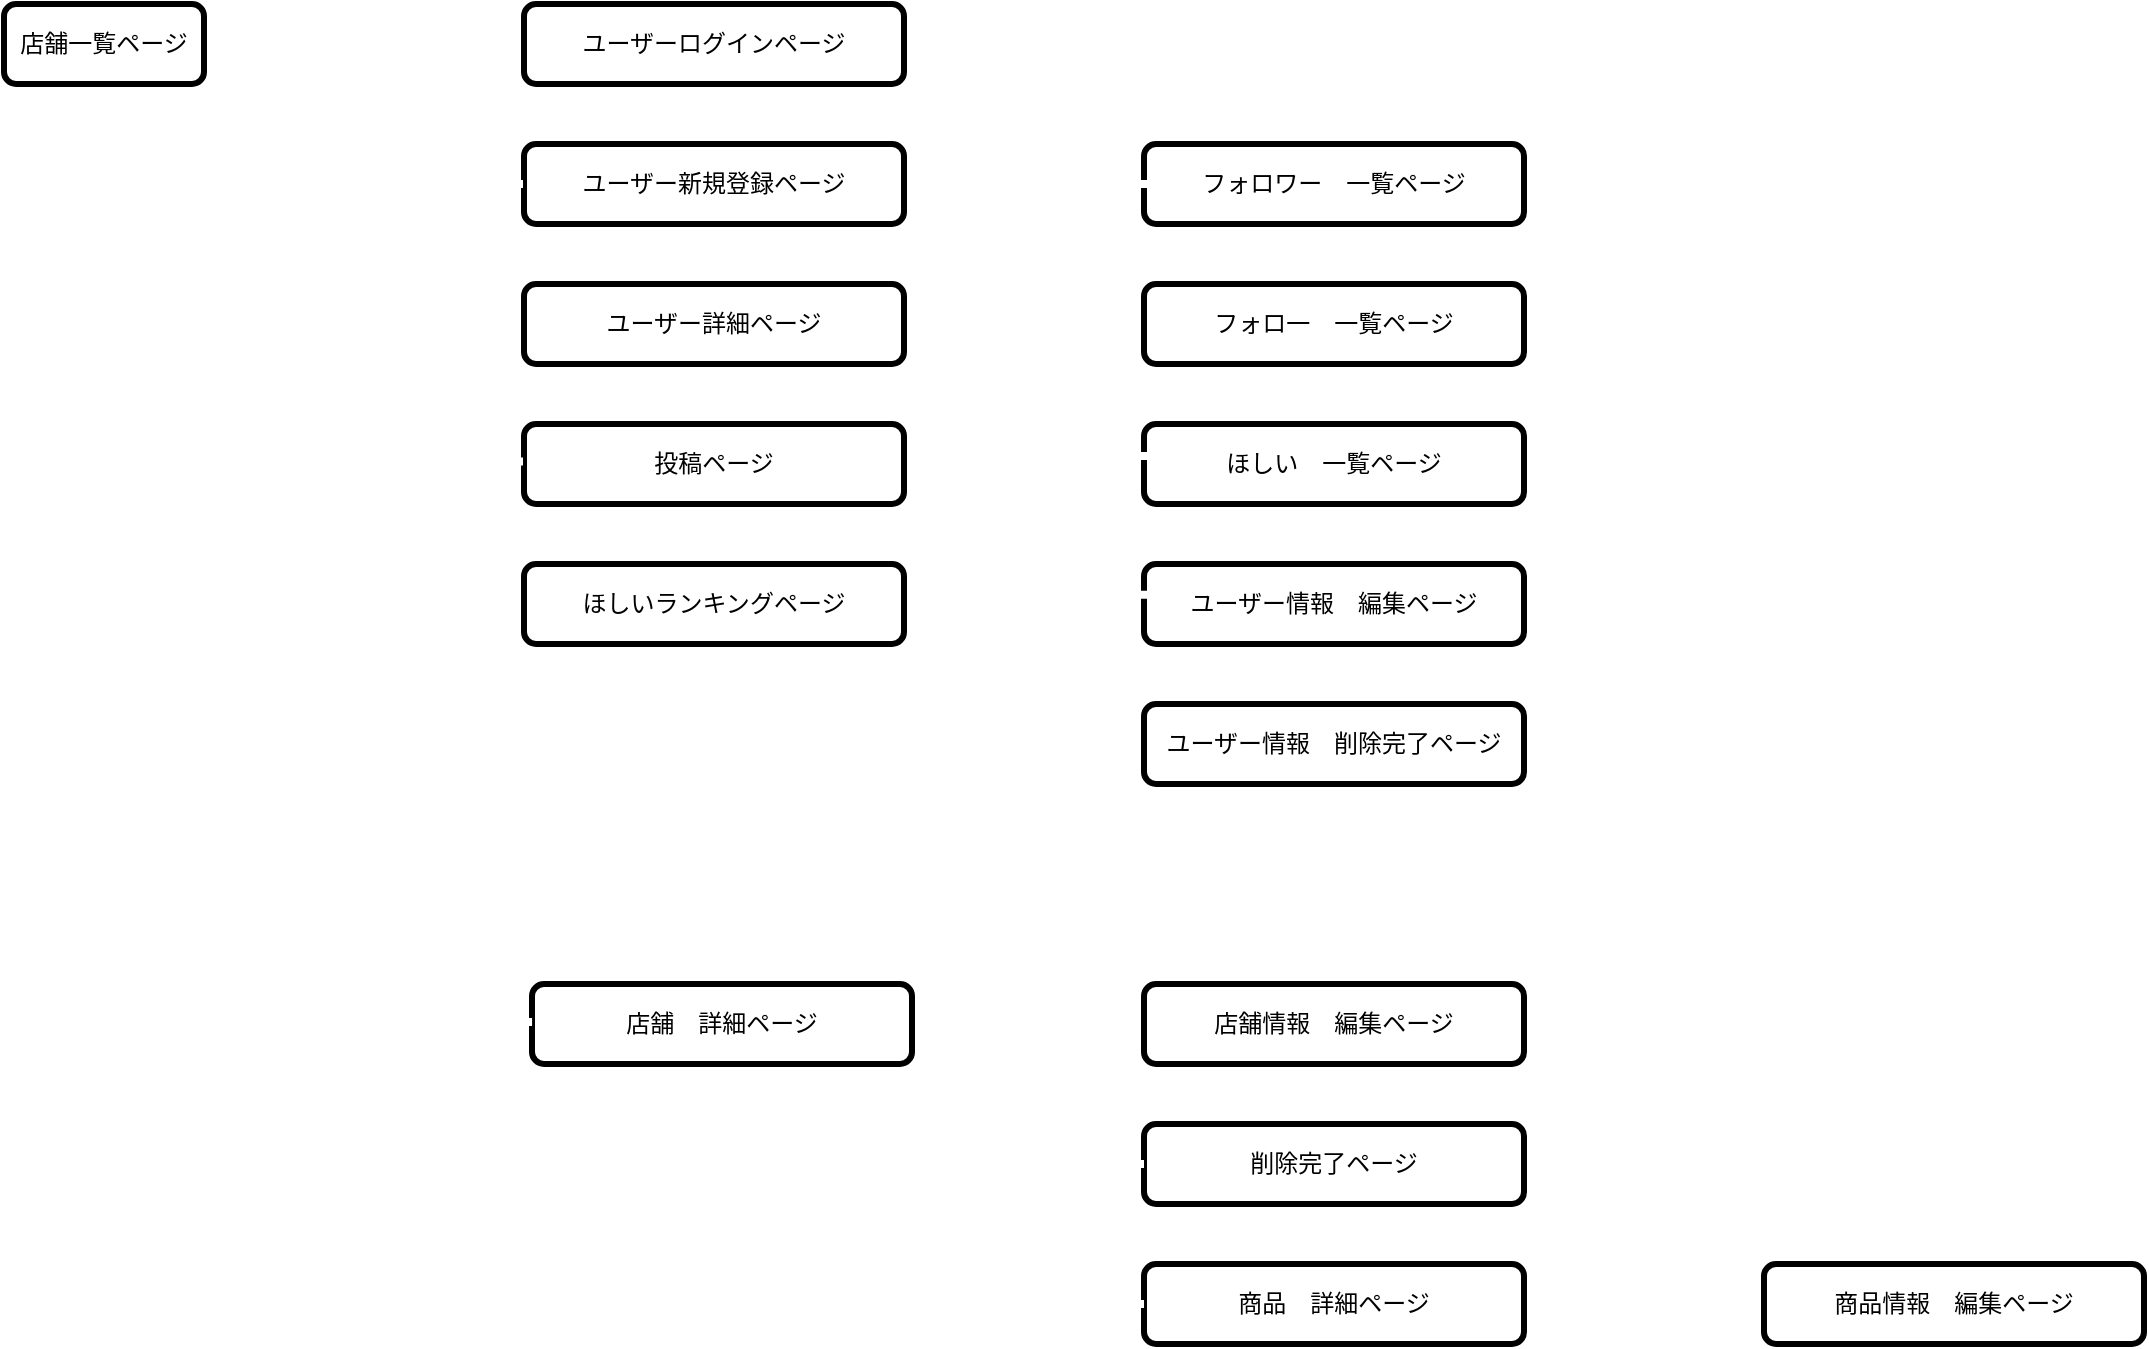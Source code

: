 <mxfile>
    <diagram id="8VJfnn8uMmHbqZ1KrH1m" name="ページ1">
        <mxGraphModel dx="1103" dy="730" grid="1" gridSize="10" guides="1" tooltips="1" connect="1" arrows="1" fold="1" page="1" pageScale="1" pageWidth="1654" pageHeight="1169" math="0" shadow="0">
            <root>
                <mxCell id="0"/>
                <mxCell id="1" parent="0"/>
                <mxCell id="4" style="edgeStyle=none;html=1;exitX=1;exitY=0.5;exitDx=0;exitDy=0;entryX=0;entryY=0.5;entryDx=0;entryDy=0;endArrow=none;endFill=0;strokeWidth=4;strokeColor=#FFFFFF;" parent="1" source="2" target="3" edge="1">
                    <mxGeometry relative="1" as="geometry"/>
                </mxCell>
                <mxCell id="2" value="店舗一覧ページ" style="whiteSpace=wrap;html=1;align=center;rounded=1;strokeWidth=3;" parent="1" vertex="1">
                    <mxGeometry x="160" y="240" width="100" height="40" as="geometry"/>
                </mxCell>
                <mxCell id="3" value="ユーザーログインページ" style="whiteSpace=wrap;html=1;align=center;rounded=1;strokeWidth=3;" parent="1" vertex="1">
                    <mxGeometry x="420" y="240" width="190" height="40" as="geometry"/>
                </mxCell>
                <mxCell id="7" style="edgeStyle=none;html=1;exitX=1;exitY=0.5;exitDx=0;exitDy=0;entryX=0;entryY=0.5;entryDx=0;entryDy=0;endArrow=none;endFill=0;fontStyle=1;strokeWidth=4;strokeColor=#FFFFFF;" parent="1" target="6" edge="1">
                    <mxGeometry relative="1" as="geometry">
                        <mxPoint x="610" y="400" as="sourcePoint"/>
                    </mxGeometry>
                </mxCell>
                <mxCell id="5" value="ユーザー新規登録ページ" style="whiteSpace=wrap;html=1;align=center;rounded=1;strokeWidth=3;" parent="1" vertex="1">
                    <mxGeometry x="420" y="310" width="190" height="40" as="geometry"/>
                </mxCell>
                <mxCell id="6" value="フォロ一　一覧ページ" style="whiteSpace=wrap;html=1;align=center;rounded=1;strokeWidth=3;" parent="1" vertex="1">
                    <mxGeometry x="730" y="380" width="190" height="40" as="geometry"/>
                </mxCell>
                <mxCell id="8" value="フォロワー　一覧ページ" style="whiteSpace=wrap;html=1;align=center;rounded=1;strokeWidth=3;" parent="1" vertex="1">
                    <mxGeometry x="730" y="310" width="190" height="40" as="geometry"/>
                </mxCell>
                <mxCell id="9" value="" style="shape=partialRectangle;whiteSpace=wrap;html=1;bottom=1;right=1;left=1;top=0;fillColor=none;routingCenterX=-0.5;rounded=1;rotation=90;strokeWidth=4;strokeColor=#FFFFFF;" parent="1" vertex="1">
                    <mxGeometry x="632.5" y="367.5" width="135" height="60" as="geometry"/>
                </mxCell>
                <mxCell id="10" value="ほしい　一覧ページ" style="whiteSpace=wrap;html=1;align=center;rounded=1;strokeWidth=3;" parent="1" vertex="1">
                    <mxGeometry x="730" y="450" width="190" height="40" as="geometry"/>
                </mxCell>
                <mxCell id="12" value="ユーザー情報　編集ページ" style="whiteSpace=wrap;html=1;align=center;rounded=1;strokeWidth=3;" parent="1" vertex="1">
                    <mxGeometry x="730" y="520" width="190" height="40" as="geometry"/>
                </mxCell>
                <mxCell id="19" style="edgeStyle=elbowEdgeStyle;html=1;exitX=1;exitY=1;exitDx=0;exitDy=0;endArrow=none;endFill=0;entryX=0;entryY=0.5;entryDx=0;entryDy=0;rounded=0;strokeWidth=4;strokeColor=#FFFFFF;" parent="1" source="13" target="17" edge="1">
                    <mxGeometry relative="1" as="geometry">
                        <mxPoint x="669.667" y="610" as="targetPoint"/>
                        <Array as="points">
                            <mxPoint x="670" y="590"/>
                        </Array>
                    </mxGeometry>
                </mxCell>
                <mxCell id="13" value="" style="shape=partialRectangle;whiteSpace=wrap;html=1;bottom=1;right=1;left=1;top=0;fillColor=none;routingCenterX=-0.5;rounded=1;rotation=90;strokeWidth=4;strokeColor=#FFFFFF;" parent="1" vertex="1">
                    <mxGeometry x="665.32" y="470.69" width="69.37" height="60" as="geometry"/>
                </mxCell>
                <mxCell id="14" value="" style="shape=partialRectangle;whiteSpace=wrap;html=1;bottom=0;right=0;fillColor=none;rounded=1;rotation=-90;strokeWidth=4;strokeColor=#FFFFFF;" parent="1" vertex="1">
                    <mxGeometry x="338.75" y="251.25" width="70" height="87.5" as="geometry"/>
                </mxCell>
                <mxCell id="15" value="" style="shape=partialRectangle;whiteSpace=wrap;html=1;bottom=0;right=0;fillColor=none;rounded=1;rotation=-90;strokeWidth=4;strokeColor=#FFFFFF;" parent="1" vertex="1">
                    <mxGeometry x="338.75" y="320" width="70" height="87.5" as="geometry"/>
                </mxCell>
                <mxCell id="16" value="ユーザー詳細ページ" style="whiteSpace=wrap;html=1;align=center;rounded=1;strokeWidth=3;" parent="1" vertex="1">
                    <mxGeometry x="420" y="380" width="190" height="40" as="geometry"/>
                </mxCell>
                <mxCell id="17" value="ユーザー情報　削除完了ページ" style="whiteSpace=wrap;html=1;align=center;rounded=1;strokeWidth=3;" parent="1" vertex="1">
                    <mxGeometry x="730" y="590" width="190" height="40" as="geometry"/>
                </mxCell>
                <mxCell id="21" value="投稿ページ" style="whiteSpace=wrap;html=1;align=center;rounded=1;strokeWidth=3;" parent="1" vertex="1">
                    <mxGeometry x="420" y="450" width="190" height="40" as="geometry"/>
                </mxCell>
                <mxCell id="22" value="" style="shape=partialRectangle;whiteSpace=wrap;html=1;bottom=0;right=0;fillColor=none;rounded=1;rotation=-90;strokeWidth=4;strokeColor=#FFFFFF;" parent="1" vertex="1">
                    <mxGeometry x="338.75" y="390" width="70" height="87.5" as="geometry"/>
                </mxCell>
                <mxCell id="29" style="edgeStyle=orthogonalEdgeStyle;rounded=0;html=1;exitX=1;exitY=0.5;exitDx=0;exitDy=0;entryX=0;entryY=0.5;entryDx=0;entryDy=0;endArrow=none;endFill=0;strokeWidth=4;strokeColor=#FFFFFF;" parent="1" source="23" target="25" edge="1">
                    <mxGeometry relative="1" as="geometry"/>
                </mxCell>
                <mxCell id="23" value="店舗　詳細ページ" style="whiteSpace=wrap;html=1;align=center;rounded=1;strokeWidth=3;" parent="1" vertex="1">
                    <mxGeometry x="424" y="730" width="190" height="40" as="geometry"/>
                </mxCell>
                <mxCell id="24" value="" style="shape=partialRectangle;whiteSpace=wrap;html=1;bottom=0;right=0;fillColor=none;rounded=1;rotation=-90;strokeWidth=4;strokeColor=#FFFFFF;" parent="1" vertex="1">
                    <mxGeometry x="336.17" y="459.54" width="75.17" height="87.5" as="geometry"/>
                </mxCell>
                <mxCell id="25" value="店舗情報　編集ページ" style="whiteSpace=wrap;html=1;align=center;rounded=1;strokeWidth=3;" parent="1" vertex="1">
                    <mxGeometry x="730" y="730" width="190" height="40" as="geometry"/>
                </mxCell>
                <mxCell id="26" value="削除完了ページ" style="whiteSpace=wrap;html=1;align=center;rounded=1;strokeWidth=3;" parent="1" vertex="1">
                    <mxGeometry x="730" y="800" width="190" height="40" as="geometry"/>
                </mxCell>
                <mxCell id="34" style="edgeStyle=orthogonalEdgeStyle;rounded=0;html=1;exitX=1;exitY=0.5;exitDx=0;exitDy=0;entryX=0;entryY=0.5;entryDx=0;entryDy=0;endArrow=none;endFill=0;strokeWidth=4;strokeColor=#FFFFFF;" parent="1" source="27" target="28" edge="1">
                    <mxGeometry relative="1" as="geometry"/>
                </mxCell>
                <mxCell id="27" value="商品　詳細ページ" style="whiteSpace=wrap;html=1;align=center;rounded=1;strokeWidth=3;" parent="1" vertex="1">
                    <mxGeometry x="730" y="870" width="190" height="40" as="geometry"/>
                </mxCell>
                <mxCell id="28" value="商品情報　編集ページ" style="whiteSpace=wrap;html=1;align=center;rounded=1;strokeWidth=3;" parent="1" vertex="1">
                    <mxGeometry x="1040" y="870" width="190" height="40" as="geometry"/>
                </mxCell>
                <mxCell id="31" style="edgeStyle=orthogonalEdgeStyle;html=1;endArrow=none;endFill=0;rounded=0;entryX=0;entryY=0.5;entryDx=0;entryDy=0;strokeWidth=4;strokeColor=#FFFFFF;" parent="1" target="26" edge="1">
                    <mxGeometry relative="1" as="geometry">
                        <mxPoint x="730.01" y="810" as="targetPoint"/>
                        <mxPoint x="670.01" y="750" as="sourcePoint"/>
                        <Array as="points">
                            <mxPoint x="670" y="820"/>
                        </Array>
                    </mxGeometry>
                </mxCell>
                <mxCell id="32" style="edgeStyle=orthogonalEdgeStyle;html=1;endArrow=none;endFill=0;rounded=0;entryX=0;entryY=0.5;entryDx=0;entryDy=0;strokeWidth=4;strokeColor=#FFFFFF;" parent="1" edge="1">
                    <mxGeometry relative="1" as="geometry">
                        <mxPoint x="730.01" y="890" as="targetPoint"/>
                        <mxPoint x="670.02" y="820" as="sourcePoint"/>
                        <Array as="points">
                            <mxPoint x="670.01" y="890"/>
                        </Array>
                    </mxGeometry>
                </mxCell>
                <mxCell id="36" value="ほしいランキングページ" style="whiteSpace=wrap;html=1;align=center;rounded=1;strokeWidth=3;" parent="1" vertex="1">
                    <mxGeometry x="420" y="520" width="190" height="40" as="geometry"/>
                </mxCell>
                <mxCell id="37" value="" style="shape=partialRectangle;whiteSpace=wrap;html=1;bottom=0;right=0;fillColor=none;rounded=1;rotation=-90;strokeWidth=4;strokeColor=#FFFFFF;" parent="1" vertex="1">
                    <mxGeometry x="269.93" y="596.95" width="212.19" height="92.03" as="geometry"/>
                </mxCell>
            </root>
        </mxGraphModel>
    </diagram>
</mxfile>